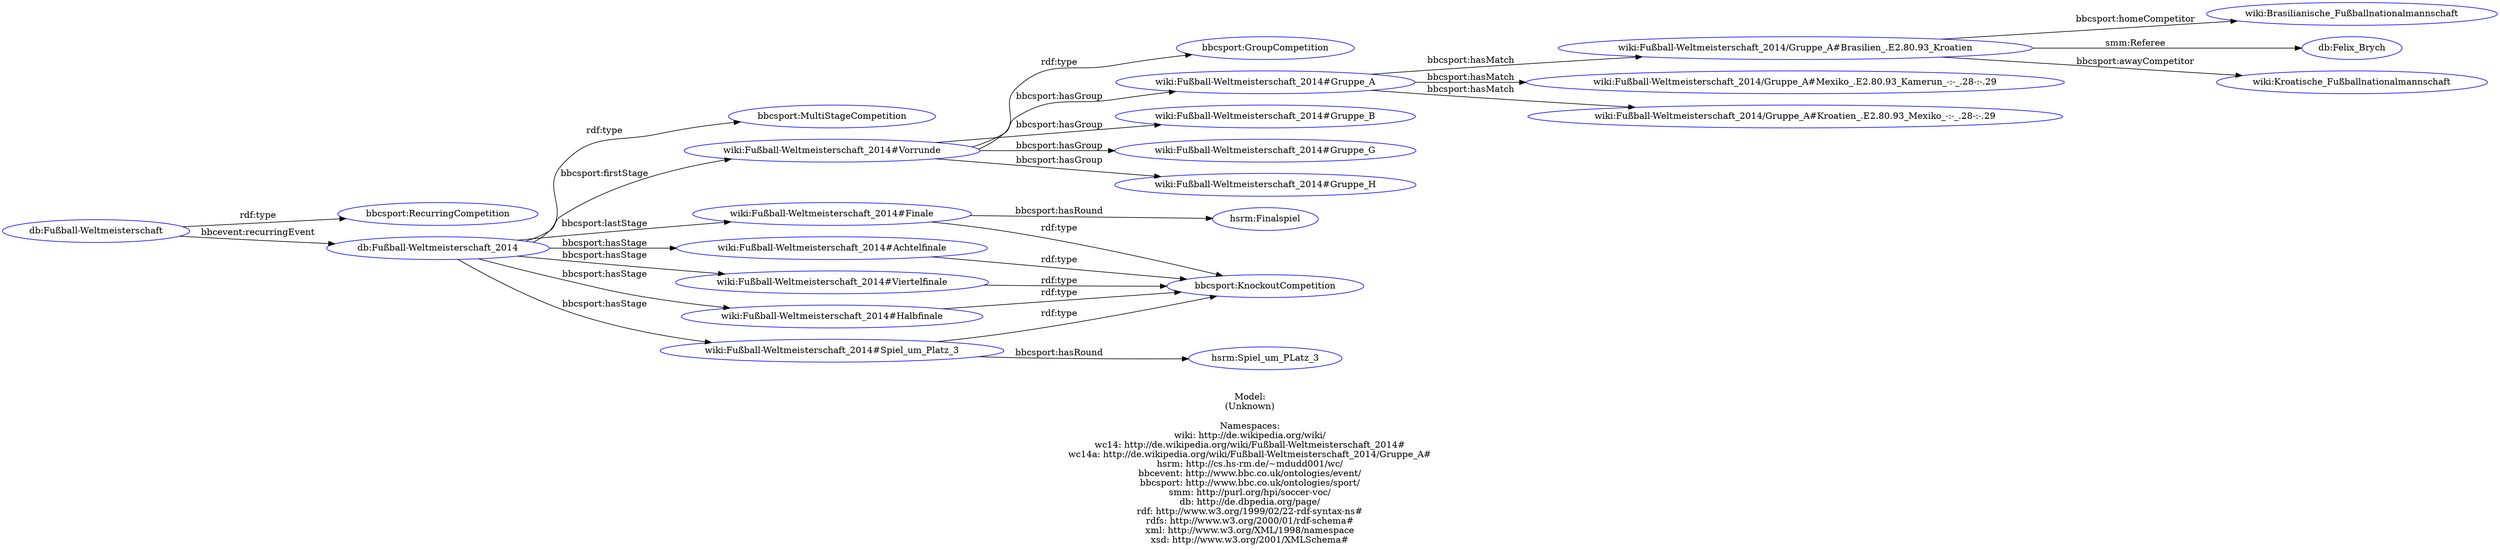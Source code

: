 digraph {
	rankdir = LR;
	charset="utf-8";

	"Rdb:Fußball-Weltmeisterschaft" -> "Rbbcsport:RecurringCompetition" [ label="rdf:type" ];
	"Rdb:Fußball-Weltmeisterschaft" -> "Rdb:Fußball-Weltmeisterschaft_2014" [ label="bbcevent:recurringEvent" ];
	"Rdb:Fußball-Weltmeisterschaft_2014" -> "Rbbcsport:MultiStageCompetition" [ label="rdf:type" ];
	"Rdb:Fußball-Weltmeisterschaft_2014" -> "Rwiki:Fußball-Weltmeisterschaft_2014#Vorrunde" [ label="bbcsport:firstStage" ];
	"Rdb:Fußball-Weltmeisterschaft_2014" -> "Rwiki:Fußball-Weltmeisterschaft_2014#Finale" [ label="bbcsport:lastStage" ];
	"Rdb:Fußball-Weltmeisterschaft_2014" -> "Rwiki:Fußball-Weltmeisterschaft_2014#Achtelfinale" [ label="bbcsport:hasStage" ];
	"Rdb:Fußball-Weltmeisterschaft_2014" -> "Rwiki:Fußball-Weltmeisterschaft_2014#Viertelfinale" [ label="bbcsport:hasStage" ];
	"Rdb:Fußball-Weltmeisterschaft_2014" -> "Rwiki:Fußball-Weltmeisterschaft_2014#Halbfinale" [ label="bbcsport:hasStage" ];
	"Rdb:Fußball-Weltmeisterschaft_2014" -> "Rwiki:Fußball-Weltmeisterschaft_2014#Spiel_um_Platz_3" [ label="bbcsport:hasStage" ];
	"Rwiki:Fußball-Weltmeisterschaft_2014#Vorrunde" -> "Rbbcsport:GroupCompetition" [ label="rdf:type" ];
	"Rwiki:Fußball-Weltmeisterschaft_2014#Vorrunde" -> "Rwiki:Fußball-Weltmeisterschaft_2014#Gruppe_A" [ label="bbcsport:hasGroup" ];
	"Rwiki:Fußball-Weltmeisterschaft_2014#Vorrunde" -> "Rwiki:Fußball-Weltmeisterschaft_2014#Gruppe_B" [ label="bbcsport:hasGroup" ];
	"Rwiki:Fußball-Weltmeisterschaft_2014#Vorrunde" -> "Rwiki:Fußball-Weltmeisterschaft_2014#Gruppe_G" [ label="bbcsport:hasGroup" ];
	"Rwiki:Fußball-Weltmeisterschaft_2014#Vorrunde" -> "Rwiki:Fußball-Weltmeisterschaft_2014#Gruppe_H" [ label="bbcsport:hasGroup" ];
	"Rwiki:Fußball-Weltmeisterschaft_2014#Achtelfinale" -> "Rbbcsport:KnockoutCompetition" [ label="rdf:type" ];
	"Rwiki:Fußball-Weltmeisterschaft_2014#Viertelfinale" -> "Rbbcsport:KnockoutCompetition" [ label="rdf:type" ];
	"Rwiki:Fußball-Weltmeisterschaft_2014#Halbfinale" -> "Rbbcsport:KnockoutCompetition" [ label="rdf:type" ];
	"Rwiki:Fußball-Weltmeisterschaft_2014#Spiel_um_Platz_3" -> "Rbbcsport:KnockoutCompetition" [ label="rdf:type" ];
	"Rwiki:Fußball-Weltmeisterschaft_2014#Spiel_um_Platz_3" -> "Rhsrm:Spiel_um_PLatz_3" [ label="bbcsport:hasRound" ];
	"Rwiki:Fußball-Weltmeisterschaft_2014#Finale" -> "Rbbcsport:KnockoutCompetition" [ label="rdf:type" ];
	"Rwiki:Fußball-Weltmeisterschaft_2014#Finale" -> "Rhsrm:Finalspiel" [ label="bbcsport:hasRound" ];
	"Rwiki:Fußball-Weltmeisterschaft_2014#Gruppe_A" -> "Rwiki:Fußball-Weltmeisterschaft_2014/Gruppe_A#Brasilien_.E2.80.93_Kroatien" [ label="bbcsport:hasMatch" ];
	"Rwiki:Fußball-Weltmeisterschaft_2014#Gruppe_A" -> "Rwiki:Fußball-Weltmeisterschaft_2014/Gruppe_A#Mexiko_.E2.80.93_Kamerun_-:-_.28-:-.29" [ label="bbcsport:hasMatch" ];
	"Rwiki:Fußball-Weltmeisterschaft_2014#Gruppe_A" -> "Rwiki:Fußball-Weltmeisterschaft_2014/Gruppe_A#Kroatien_.E2.80.93_Mexiko_-:-_.28-:-.29" [ label="bbcsport:hasMatch" ];
	"Rwiki:Fußball-Weltmeisterschaft_2014/Gruppe_A#Brasilien_.E2.80.93_Kroatien" -> "Rwiki:Brasilianische_Fußballnationalmannschaft" [ label="bbcsport:homeCompetitor" ];
	"Rwiki:Fußball-Weltmeisterschaft_2014/Gruppe_A#Brasilien_.E2.80.93_Kroatien" -> "Rdb:Felix_Brych" [ label="smm:Referee" ];
	"Rwiki:Fußball-Weltmeisterschaft_2014/Gruppe_A#Brasilien_.E2.80.93_Kroatien" -> "Rwiki:Kroatische_Fußballnationalmannschaft" [ label="bbcsport:awayCompetitor" ];

	// Resources
	"Rdb:Fußball-Weltmeisterschaft" [ label="db:Fußball-Weltmeisterschaft", shape = ellipse, color = blue ];
	"Rbbcsport:RecurringCompetition" [ label="bbcsport:RecurringCompetition", shape = ellipse, color = blue ];
	"Rdb:Fußball-Weltmeisterschaft_2014" [ label="db:Fußball-Weltmeisterschaft_2014", shape = ellipse, color = blue ];
	"Rbbcsport:MultiStageCompetition" [ label="bbcsport:MultiStageCompetition", shape = ellipse, color = blue ];
	"Rwiki:Fußball-Weltmeisterschaft_2014#Vorrunde" [ label="wiki:Fußball-Weltmeisterschaft_2014#Vorrunde", shape = ellipse, color = blue ];
	"Rwiki:Fußball-Weltmeisterschaft_2014#Finale" [ label="wiki:Fußball-Weltmeisterschaft_2014#Finale", shape = ellipse, color = blue ];
	"Rwiki:Fußball-Weltmeisterschaft_2014#Achtelfinale" [ label="wiki:Fußball-Weltmeisterschaft_2014#Achtelfinale", shape = ellipse, color = blue ];
	"Rwiki:Fußball-Weltmeisterschaft_2014#Viertelfinale" [ label="wiki:Fußball-Weltmeisterschaft_2014#Viertelfinale", shape = ellipse, color = blue ];
	"Rwiki:Fußball-Weltmeisterschaft_2014#Halbfinale" [ label="wiki:Fußball-Weltmeisterschaft_2014#Halbfinale", shape = ellipse, color = blue ];
	"Rwiki:Fußball-Weltmeisterschaft_2014#Spiel_um_Platz_3" [ label="wiki:Fußball-Weltmeisterschaft_2014#Spiel_um_Platz_3", shape = ellipse, color = blue ];
	"Rbbcsport:GroupCompetition" [ label="bbcsport:GroupCompetition", shape = ellipse, color = blue ];
	"Rwiki:Fußball-Weltmeisterschaft_2014#Gruppe_A" [ label="wiki:Fußball-Weltmeisterschaft_2014#Gruppe_A", shape = ellipse, color = blue ];
	"Rwiki:Fußball-Weltmeisterschaft_2014#Gruppe_B" [ label="wiki:Fußball-Weltmeisterschaft_2014#Gruppe_B", shape = ellipse, color = blue ];
	"Rwiki:Fußball-Weltmeisterschaft_2014#Gruppe_G" [ label="wiki:Fußball-Weltmeisterschaft_2014#Gruppe_G", shape = ellipse, color = blue ];
	"Rwiki:Fußball-Weltmeisterschaft_2014#Gruppe_H" [ label="wiki:Fußball-Weltmeisterschaft_2014#Gruppe_H", shape = ellipse, color = blue ];
	"Rbbcsport:KnockoutCompetition" [ label="bbcsport:KnockoutCompetition", shape = ellipse, color = blue ];
	"Rhsrm:Spiel_um_PLatz_3" [ label="hsrm:Spiel_um_PLatz_3", shape = ellipse, color = blue ];
	"Rhsrm:Finalspiel" [ label="hsrm:Finalspiel", shape = ellipse, color = blue ];
	"Rwiki:Fußball-Weltmeisterschaft_2014/Gruppe_A#Brasilien_.E2.80.93_Kroatien" [ label="wiki:Fußball-Weltmeisterschaft_2014/Gruppe_A#Brasilien_.E2.80.93_Kroatien", shape = ellipse, color = blue ];
	"Rwiki:Fußball-Weltmeisterschaft_2014/Gruppe_A#Mexiko_.E2.80.93_Kamerun_-:-_.28-:-.29" [ label="wiki:Fußball-Weltmeisterschaft_2014/Gruppe_A#Mexiko_.E2.80.93_Kamerun_-:-_.28-:-.29", shape = ellipse, color = blue ];
	"Rwiki:Fußball-Weltmeisterschaft_2014/Gruppe_A#Kroatien_.E2.80.93_Mexiko_-:-_.28-:-.29" [ label="wiki:Fußball-Weltmeisterschaft_2014/Gruppe_A#Kroatien_.E2.80.93_Mexiko_-:-_.28-:-.29", shape = ellipse, color = blue ];
	"Rwiki:Brasilianische_Fußballnationalmannschaft" [ label="wiki:Brasilianische_Fußballnationalmannschaft", shape = ellipse, color = blue ];
	"Rdb:Felix_Brych" [ label="db:Felix_Brych", shape = ellipse, color = blue ];
	"Rwiki:Kroatische_Fußballnationalmannschaft" [ label="wiki:Kroatische_Fußballnationalmannschaft", shape = ellipse, color = blue ];

	// Anonymous nodes

	// Literals

	label="\n\nModel:\n(Unknown)\n\nNamespaces:\nwiki: http://de.wikipedia.org/wiki/\nwc14: http://de.wikipedia.org/wiki/Fußball-Weltmeisterschaft_2014#\nwc14a: http://de.wikipedia.org/wiki/Fußball-Weltmeisterschaft_2014/Gruppe_A#\nhsrm: http://cs.hs-rm.de/~mdudd001/wc/\nbbcevent: http://www.bbc.co.uk/ontologies/event/\nbbcsport: http://www.bbc.co.uk/ontologies/sport/\nsmm: http://purl.org/hpi/soccer-voc/\ndb: http://de.dbpedia.org/page/\nrdf: http://www.w3.org/1999/02/22-rdf-syntax-ns#\nrdfs: http://www.w3.org/2000/01/rdf-schema#\nxml: http://www.w3.org/XML/1998/namespace\nxsd: http://www.w3.org/2001/XMLSchema#\n";
}
